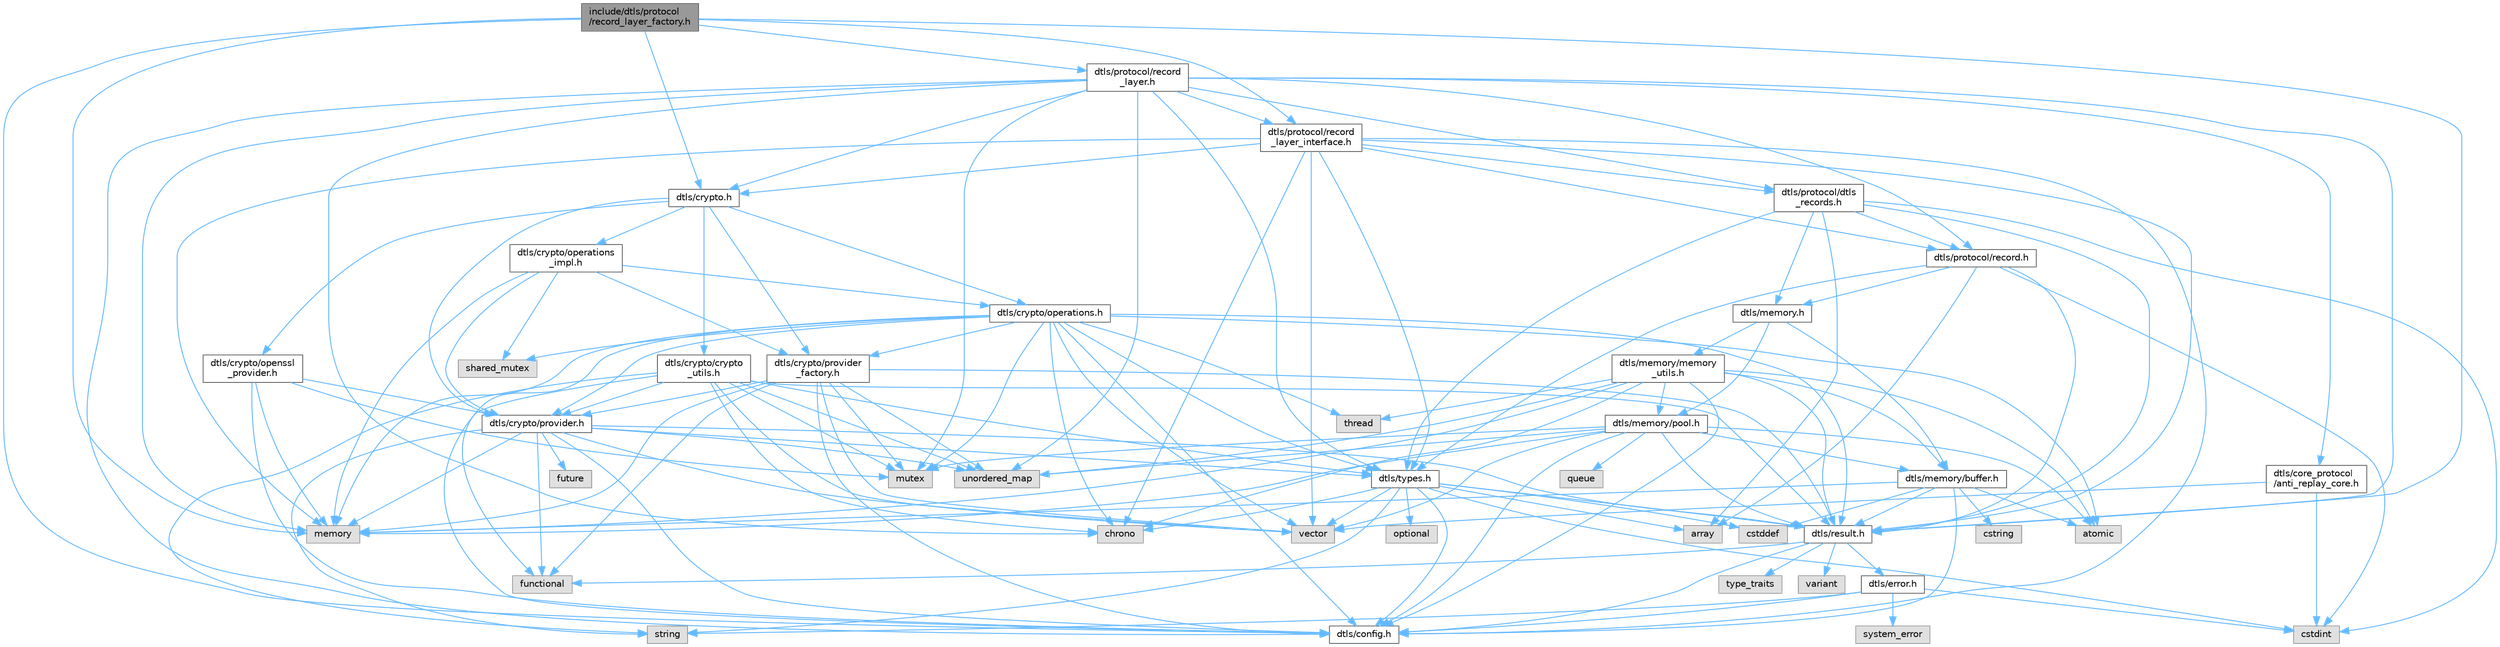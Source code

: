 digraph "include/dtls/protocol/record_layer_factory.h"
{
 // LATEX_PDF_SIZE
  bgcolor="transparent";
  edge [fontname=Helvetica,fontsize=10,labelfontname=Helvetica,labelfontsize=10];
  node [fontname=Helvetica,fontsize=10,shape=box,height=0.2,width=0.4];
  Node1 [id="Node000001",label="include/dtls/protocol\l/record_layer_factory.h",height=0.2,width=0.4,color="gray40", fillcolor="grey60", style="filled", fontcolor="black",tooltip=" "];
  Node1 -> Node2 [id="edge1_Node000001_Node000002",color="steelblue1",style="solid",tooltip=" "];
  Node2 [id="Node000002",label="dtls/config.h",height=0.2,width=0.4,color="grey40", fillcolor="white", style="filled",URL="$config_8h.html",tooltip=" "];
  Node1 -> Node3 [id="edge2_Node000001_Node000003",color="steelblue1",style="solid",tooltip=" "];
  Node3 [id="Node000003",label="dtls/result.h",height=0.2,width=0.4,color="grey40", fillcolor="white", style="filled",URL="$result_8h.html",tooltip=" "];
  Node3 -> Node2 [id="edge3_Node000003_Node000002",color="steelblue1",style="solid",tooltip=" "];
  Node3 -> Node4 [id="edge4_Node000003_Node000004",color="steelblue1",style="solid",tooltip=" "];
  Node4 [id="Node000004",label="dtls/error.h",height=0.2,width=0.4,color="grey40", fillcolor="white", style="filled",URL="$error_8h.html",tooltip=" "];
  Node4 -> Node2 [id="edge5_Node000004_Node000002",color="steelblue1",style="solid",tooltip=" "];
  Node4 -> Node5 [id="edge6_Node000004_Node000005",color="steelblue1",style="solid",tooltip=" "];
  Node5 [id="Node000005",label="system_error",height=0.2,width=0.4,color="grey60", fillcolor="#E0E0E0", style="filled",tooltip=" "];
  Node4 -> Node6 [id="edge7_Node000004_Node000006",color="steelblue1",style="solid",tooltip=" "];
  Node6 [id="Node000006",label="string",height=0.2,width=0.4,color="grey60", fillcolor="#E0E0E0", style="filled",tooltip=" "];
  Node4 -> Node7 [id="edge8_Node000004_Node000007",color="steelblue1",style="solid",tooltip=" "];
  Node7 [id="Node000007",label="cstdint",height=0.2,width=0.4,color="grey60", fillcolor="#E0E0E0", style="filled",tooltip=" "];
  Node3 -> Node8 [id="edge9_Node000003_Node000008",color="steelblue1",style="solid",tooltip=" "];
  Node8 [id="Node000008",label="variant",height=0.2,width=0.4,color="grey60", fillcolor="#E0E0E0", style="filled",tooltip=" "];
  Node3 -> Node9 [id="edge10_Node000003_Node000009",color="steelblue1",style="solid",tooltip=" "];
  Node9 [id="Node000009",label="functional",height=0.2,width=0.4,color="grey60", fillcolor="#E0E0E0", style="filled",tooltip=" "];
  Node3 -> Node10 [id="edge11_Node000003_Node000010",color="steelblue1",style="solid",tooltip=" "];
  Node10 [id="Node000010",label="type_traits",height=0.2,width=0.4,color="grey60", fillcolor="#E0E0E0", style="filled",tooltip=" "];
  Node1 -> Node11 [id="edge12_Node000001_Node000011",color="steelblue1",style="solid",tooltip=" "];
  Node11 [id="Node000011",label="dtls/protocol/record\l_layer_interface.h",height=0.2,width=0.4,color="grey40", fillcolor="white", style="filled",URL="$record__layer__interface_8h.html",tooltip=" "];
  Node11 -> Node2 [id="edge13_Node000011_Node000002",color="steelblue1",style="solid",tooltip=" "];
  Node11 -> Node12 [id="edge14_Node000011_Node000012",color="steelblue1",style="solid",tooltip=" "];
  Node12 [id="Node000012",label="dtls/types.h",height=0.2,width=0.4,color="grey40", fillcolor="white", style="filled",URL="$types_8h.html",tooltip="Core DTLS v1.3 Protocol Types and Constants."];
  Node12 -> Node2 [id="edge15_Node000012_Node000002",color="steelblue1",style="solid",tooltip=" "];
  Node12 -> Node3 [id="edge16_Node000012_Node000003",color="steelblue1",style="solid",tooltip=" "];
  Node12 -> Node7 [id="edge17_Node000012_Node000007",color="steelblue1",style="solid",tooltip=" "];
  Node12 -> Node13 [id="edge18_Node000012_Node000013",color="steelblue1",style="solid",tooltip=" "];
  Node13 [id="Node000013",label="cstddef",height=0.2,width=0.4,color="grey60", fillcolor="#E0E0E0", style="filled",tooltip=" "];
  Node12 -> Node14 [id="edge19_Node000012_Node000014",color="steelblue1",style="solid",tooltip=" "];
  Node14 [id="Node000014",label="array",height=0.2,width=0.4,color="grey60", fillcolor="#E0E0E0", style="filled",tooltip=" "];
  Node12 -> Node15 [id="edge20_Node000012_Node000015",color="steelblue1",style="solid",tooltip=" "];
  Node15 [id="Node000015",label="vector",height=0.2,width=0.4,color="grey60", fillcolor="#E0E0E0", style="filled",tooltip=" "];
  Node12 -> Node6 [id="edge21_Node000012_Node000006",color="steelblue1",style="solid",tooltip=" "];
  Node12 -> Node16 [id="edge22_Node000012_Node000016",color="steelblue1",style="solid",tooltip=" "];
  Node16 [id="Node000016",label="chrono",height=0.2,width=0.4,color="grey60", fillcolor="#E0E0E0", style="filled",tooltip=" "];
  Node12 -> Node17 [id="edge23_Node000012_Node000017",color="steelblue1",style="solid",tooltip=" "];
  Node17 [id="Node000017",label="optional",height=0.2,width=0.4,color="grey60", fillcolor="#E0E0E0", style="filled",tooltip=" "];
  Node11 -> Node3 [id="edge24_Node000011_Node000003",color="steelblue1",style="solid",tooltip=" "];
  Node11 -> Node18 [id="edge25_Node000011_Node000018",color="steelblue1",style="solid",tooltip=" "];
  Node18 [id="Node000018",label="dtls/protocol/record.h",height=0.2,width=0.4,color="grey40", fillcolor="white", style="filled",URL="$record_8h.html",tooltip=" "];
  Node18 -> Node12 [id="edge26_Node000018_Node000012",color="steelblue1",style="solid",tooltip=" "];
  Node18 -> Node3 [id="edge27_Node000018_Node000003",color="steelblue1",style="solid",tooltip=" "];
  Node18 -> Node19 [id="edge28_Node000018_Node000019",color="steelblue1",style="solid",tooltip=" "];
  Node19 [id="Node000019",label="dtls/memory.h",height=0.2,width=0.4,color="grey40", fillcolor="white", style="filled",URL="$memory_8h.html",tooltip=" "];
  Node19 -> Node20 [id="edge29_Node000019_Node000020",color="steelblue1",style="solid",tooltip=" "];
  Node20 [id="Node000020",label="dtls/memory/buffer.h",height=0.2,width=0.4,color="grey40", fillcolor="white", style="filled",URL="$buffer_8h.html",tooltip=" "];
  Node20 -> Node2 [id="edge30_Node000020_Node000002",color="steelblue1",style="solid",tooltip=" "];
  Node20 -> Node3 [id="edge31_Node000020_Node000003",color="steelblue1",style="solid",tooltip=" "];
  Node20 -> Node21 [id="edge32_Node000020_Node000021",color="steelblue1",style="solid",tooltip=" "];
  Node21 [id="Node000021",label="memory",height=0.2,width=0.4,color="grey60", fillcolor="#E0E0E0", style="filled",tooltip=" "];
  Node20 -> Node13 [id="edge33_Node000020_Node000013",color="steelblue1",style="solid",tooltip=" "];
  Node20 -> Node22 [id="edge34_Node000020_Node000022",color="steelblue1",style="solid",tooltip=" "];
  Node22 [id="Node000022",label="cstring",height=0.2,width=0.4,color="grey60", fillcolor="#E0E0E0", style="filled",tooltip=" "];
  Node20 -> Node23 [id="edge35_Node000020_Node000023",color="steelblue1",style="solid",tooltip=" "];
  Node23 [id="Node000023",label="atomic",height=0.2,width=0.4,color="grey60", fillcolor="#E0E0E0", style="filled",tooltip=" "];
  Node19 -> Node24 [id="edge36_Node000019_Node000024",color="steelblue1",style="solid",tooltip=" "];
  Node24 [id="Node000024",label="dtls/memory/pool.h",height=0.2,width=0.4,color="grey40", fillcolor="white", style="filled",URL="$pool_8h.html",tooltip=" "];
  Node24 -> Node2 [id="edge37_Node000024_Node000002",color="steelblue1",style="solid",tooltip=" "];
  Node24 -> Node3 [id="edge38_Node000024_Node000003",color="steelblue1",style="solid",tooltip=" "];
  Node24 -> Node20 [id="edge39_Node000024_Node000020",color="steelblue1",style="solid",tooltip=" "];
  Node24 -> Node21 [id="edge40_Node000024_Node000021",color="steelblue1",style="solid",tooltip=" "];
  Node24 -> Node25 [id="edge41_Node000024_Node000025",color="steelblue1",style="solid",tooltip=" "];
  Node25 [id="Node000025",label="queue",height=0.2,width=0.4,color="grey60", fillcolor="#E0E0E0", style="filled",tooltip=" "];
  Node24 -> Node26 [id="edge42_Node000024_Node000026",color="steelblue1",style="solid",tooltip=" "];
  Node26 [id="Node000026",label="mutex",height=0.2,width=0.4,color="grey60", fillcolor="#E0E0E0", style="filled",tooltip=" "];
  Node24 -> Node23 [id="edge43_Node000024_Node000023",color="steelblue1",style="solid",tooltip=" "];
  Node24 -> Node15 [id="edge44_Node000024_Node000015",color="steelblue1",style="solid",tooltip=" "];
  Node24 -> Node27 [id="edge45_Node000024_Node000027",color="steelblue1",style="solid",tooltip=" "];
  Node27 [id="Node000027",label="unordered_map",height=0.2,width=0.4,color="grey60", fillcolor="#E0E0E0", style="filled",tooltip=" "];
  Node19 -> Node28 [id="edge46_Node000019_Node000028",color="steelblue1",style="solid",tooltip=" "];
  Node28 [id="Node000028",label="dtls/memory/memory\l_utils.h",height=0.2,width=0.4,color="grey40", fillcolor="white", style="filled",URL="$memory__utils_8h.html",tooltip=" "];
  Node28 -> Node2 [id="edge47_Node000028_Node000002",color="steelblue1",style="solid",tooltip=" "];
  Node28 -> Node3 [id="edge48_Node000028_Node000003",color="steelblue1",style="solid",tooltip=" "];
  Node28 -> Node20 [id="edge49_Node000028_Node000020",color="steelblue1",style="solid",tooltip=" "];
  Node28 -> Node24 [id="edge50_Node000028_Node000024",color="steelblue1",style="solid",tooltip=" "];
  Node28 -> Node21 [id="edge51_Node000028_Node000021",color="steelblue1",style="solid",tooltip=" "];
  Node28 -> Node16 [id="edge52_Node000028_Node000016",color="steelblue1",style="solid",tooltip=" "];
  Node28 -> Node23 [id="edge53_Node000028_Node000023",color="steelblue1",style="solid",tooltip=" "];
  Node28 -> Node27 [id="edge54_Node000028_Node000027",color="steelblue1",style="solid",tooltip=" "];
  Node28 -> Node29 [id="edge55_Node000028_Node000029",color="steelblue1",style="solid",tooltip=" "];
  Node29 [id="Node000029",label="thread",height=0.2,width=0.4,color="grey60", fillcolor="#E0E0E0", style="filled",tooltip=" "];
  Node18 -> Node7 [id="edge56_Node000018_Node000007",color="steelblue1",style="solid",tooltip=" "];
  Node18 -> Node14 [id="edge57_Node000018_Node000014",color="steelblue1",style="solid",tooltip=" "];
  Node11 -> Node30 [id="edge58_Node000011_Node000030",color="steelblue1",style="solid",tooltip=" "];
  Node30 [id="Node000030",label="dtls/protocol/dtls\l_records.h",height=0.2,width=0.4,color="grey40", fillcolor="white", style="filled",URL="$dtls__records_8h.html",tooltip=" "];
  Node30 -> Node12 [id="edge59_Node000030_Node000012",color="steelblue1",style="solid",tooltip=" "];
  Node30 -> Node3 [id="edge60_Node000030_Node000003",color="steelblue1",style="solid",tooltip=" "];
  Node30 -> Node19 [id="edge61_Node000030_Node000019",color="steelblue1",style="solid",tooltip=" "];
  Node30 -> Node18 [id="edge62_Node000030_Node000018",color="steelblue1",style="solid",tooltip=" "];
  Node30 -> Node7 [id="edge63_Node000030_Node000007",color="steelblue1",style="solid",tooltip=" "];
  Node30 -> Node14 [id="edge64_Node000030_Node000014",color="steelblue1",style="solid",tooltip=" "];
  Node11 -> Node31 [id="edge65_Node000011_Node000031",color="steelblue1",style="solid",tooltip=" "];
  Node31 [id="Node000031",label="dtls/crypto.h",height=0.2,width=0.4,color="grey40", fillcolor="white", style="filled",URL="$crypto_8h.html",tooltip=" "];
  Node31 -> Node32 [id="edge66_Node000031_Node000032",color="steelblue1",style="solid",tooltip=" "];
  Node32 [id="Node000032",label="dtls/crypto/provider.h",height=0.2,width=0.4,color="grey40", fillcolor="white", style="filled",URL="$provider_8h.html",tooltip="DTLS v1.3 Cryptographic Provider Interface."];
  Node32 -> Node2 [id="edge67_Node000032_Node000002",color="steelblue1",style="solid",tooltip=" "];
  Node32 -> Node12 [id="edge68_Node000032_Node000012",color="steelblue1",style="solid",tooltip=" "];
  Node32 -> Node3 [id="edge69_Node000032_Node000003",color="steelblue1",style="solid",tooltip=" "];
  Node32 -> Node21 [id="edge70_Node000032_Node000021",color="steelblue1",style="solid",tooltip=" "];
  Node32 -> Node15 [id="edge71_Node000032_Node000015",color="steelblue1",style="solid",tooltip=" "];
  Node32 -> Node6 [id="edge72_Node000032_Node000006",color="steelblue1",style="solid",tooltip=" "];
  Node32 -> Node9 [id="edge73_Node000032_Node000009",color="steelblue1",style="solid",tooltip=" "];
  Node32 -> Node33 [id="edge74_Node000032_Node000033",color="steelblue1",style="solid",tooltip=" "];
  Node33 [id="Node000033",label="future",height=0.2,width=0.4,color="grey60", fillcolor="#E0E0E0", style="filled",tooltip=" "];
  Node32 -> Node27 [id="edge75_Node000032_Node000027",color="steelblue1",style="solid",tooltip=" "];
  Node31 -> Node34 [id="edge76_Node000031_Node000034",color="steelblue1",style="solid",tooltip=" "];
  Node34 [id="Node000034",label="dtls/crypto/provider\l_factory.h",height=0.2,width=0.4,color="grey40", fillcolor="white", style="filled",URL="$provider__factory_8h.html",tooltip=" "];
  Node34 -> Node2 [id="edge77_Node000034_Node000002",color="steelblue1",style="solid",tooltip=" "];
  Node34 -> Node32 [id="edge78_Node000034_Node000032",color="steelblue1",style="solid",tooltip=" "];
  Node34 -> Node3 [id="edge79_Node000034_Node000003",color="steelblue1",style="solid",tooltip=" "];
  Node34 -> Node21 [id="edge80_Node000034_Node000021",color="steelblue1",style="solid",tooltip=" "];
  Node34 -> Node15 [id="edge81_Node000034_Node000015",color="steelblue1",style="solid",tooltip=" "];
  Node34 -> Node9 [id="edge82_Node000034_Node000009",color="steelblue1",style="solid",tooltip=" "];
  Node34 -> Node27 [id="edge83_Node000034_Node000027",color="steelblue1",style="solid",tooltip=" "];
  Node34 -> Node26 [id="edge84_Node000034_Node000026",color="steelblue1",style="solid",tooltip=" "];
  Node31 -> Node35 [id="edge85_Node000031_Node000035",color="steelblue1",style="solid",tooltip=" "];
  Node35 [id="Node000035",label="dtls/crypto/openssl\l_provider.h",height=0.2,width=0.4,color="grey40", fillcolor="white", style="filled",URL="$openssl__provider_8h.html",tooltip=" "];
  Node35 -> Node2 [id="edge86_Node000035_Node000002",color="steelblue1",style="solid",tooltip=" "];
  Node35 -> Node32 [id="edge87_Node000035_Node000032",color="steelblue1",style="solid",tooltip=" "];
  Node35 -> Node21 [id="edge88_Node000035_Node000021",color="steelblue1",style="solid",tooltip=" "];
  Node35 -> Node26 [id="edge89_Node000035_Node000026",color="steelblue1",style="solid",tooltip=" "];
  Node31 -> Node36 [id="edge90_Node000031_Node000036",color="steelblue1",style="solid",tooltip=" "];
  Node36 [id="Node000036",label="dtls/crypto/crypto\l_utils.h",height=0.2,width=0.4,color="grey40", fillcolor="white", style="filled",URL="$crypto__utils_8h.html",tooltip=" "];
  Node36 -> Node2 [id="edge91_Node000036_Node000002",color="steelblue1",style="solid",tooltip=" "];
  Node36 -> Node12 [id="edge92_Node000036_Node000012",color="steelblue1",style="solid",tooltip=" "];
  Node36 -> Node3 [id="edge93_Node000036_Node000003",color="steelblue1",style="solid",tooltip=" "];
  Node36 -> Node32 [id="edge94_Node000036_Node000032",color="steelblue1",style="solid",tooltip=" "];
  Node36 -> Node15 [id="edge95_Node000036_Node000015",color="steelblue1",style="solid",tooltip=" "];
  Node36 -> Node6 [id="edge96_Node000036_Node000006",color="steelblue1",style="solid",tooltip=" "];
  Node36 -> Node16 [id="edge97_Node000036_Node000016",color="steelblue1",style="solid",tooltip=" "];
  Node36 -> Node26 [id="edge98_Node000036_Node000026",color="steelblue1",style="solid",tooltip=" "];
  Node36 -> Node27 [id="edge99_Node000036_Node000027",color="steelblue1",style="solid",tooltip=" "];
  Node31 -> Node37 [id="edge100_Node000031_Node000037",color="steelblue1",style="solid",tooltip=" "];
  Node37 [id="Node000037",label="dtls/crypto/operations.h",height=0.2,width=0.4,color="grey40", fillcolor="white", style="filled",URL="$operations_8h.html",tooltip=" "];
  Node37 -> Node2 [id="edge101_Node000037_Node000002",color="steelblue1",style="solid",tooltip=" "];
  Node37 -> Node12 [id="edge102_Node000037_Node000012",color="steelblue1",style="solid",tooltip=" "];
  Node37 -> Node3 [id="edge103_Node000037_Node000003",color="steelblue1",style="solid",tooltip=" "];
  Node37 -> Node32 [id="edge104_Node000037_Node000032",color="steelblue1",style="solid",tooltip=" "];
  Node37 -> Node34 [id="edge105_Node000037_Node000034",color="steelblue1",style="solid",tooltip=" "];
  Node37 -> Node21 [id="edge106_Node000037_Node000021",color="steelblue1",style="solid",tooltip=" "];
  Node37 -> Node15 [id="edge107_Node000037_Node000015",color="steelblue1",style="solid",tooltip=" "];
  Node37 -> Node9 [id="edge108_Node000037_Node000009",color="steelblue1",style="solid",tooltip=" "];
  Node37 -> Node38 [id="edge109_Node000037_Node000038",color="steelblue1",style="solid",tooltip=" "];
  Node38 [id="Node000038",label="shared_mutex",height=0.2,width=0.4,color="grey60", fillcolor="#E0E0E0", style="filled",tooltip=" "];
  Node37 -> Node23 [id="edge110_Node000037_Node000023",color="steelblue1",style="solid",tooltip=" "];
  Node37 -> Node29 [id="edge111_Node000037_Node000029",color="steelblue1",style="solid",tooltip=" "];
  Node37 -> Node26 [id="edge112_Node000037_Node000026",color="steelblue1",style="solid",tooltip=" "];
  Node37 -> Node16 [id="edge113_Node000037_Node000016",color="steelblue1",style="solid",tooltip=" "];
  Node31 -> Node39 [id="edge114_Node000031_Node000039",color="steelblue1",style="solid",tooltip=" "];
  Node39 [id="Node000039",label="dtls/crypto/operations\l_impl.h",height=0.2,width=0.4,color="grey40", fillcolor="white", style="filled",URL="$operations__impl_8h.html",tooltip=" "];
  Node39 -> Node37 [id="edge115_Node000039_Node000037",color="steelblue1",style="solid",tooltip=" "];
  Node39 -> Node32 [id="edge116_Node000039_Node000032",color="steelblue1",style="solid",tooltip=" "];
  Node39 -> Node34 [id="edge117_Node000039_Node000034",color="steelblue1",style="solid",tooltip=" "];
  Node39 -> Node21 [id="edge118_Node000039_Node000021",color="steelblue1",style="solid",tooltip=" "];
  Node39 -> Node38 [id="edge119_Node000039_Node000038",color="steelblue1",style="solid",tooltip=" "];
  Node11 -> Node21 [id="edge120_Node000011_Node000021",color="steelblue1",style="solid",tooltip=" "];
  Node11 -> Node15 [id="edge121_Node000011_Node000015",color="steelblue1",style="solid",tooltip=" "];
  Node11 -> Node16 [id="edge122_Node000011_Node000016",color="steelblue1",style="solid",tooltip=" "];
  Node1 -> Node40 [id="edge123_Node000001_Node000040",color="steelblue1",style="solid",tooltip=" "];
  Node40 [id="Node000040",label="dtls/protocol/record\l_layer.h",height=0.2,width=0.4,color="grey40", fillcolor="white", style="filled",URL="$record__layer_8h.html",tooltip=" "];
  Node40 -> Node2 [id="edge124_Node000040_Node000002",color="steelblue1",style="solid",tooltip=" "];
  Node40 -> Node12 [id="edge125_Node000040_Node000012",color="steelblue1",style="solid",tooltip=" "];
  Node40 -> Node3 [id="edge126_Node000040_Node000003",color="steelblue1",style="solid",tooltip=" "];
  Node40 -> Node18 [id="edge127_Node000040_Node000018",color="steelblue1",style="solid",tooltip=" "];
  Node40 -> Node30 [id="edge128_Node000040_Node000030",color="steelblue1",style="solid",tooltip=" "];
  Node40 -> Node11 [id="edge129_Node000040_Node000011",color="steelblue1",style="solid",tooltip=" "];
  Node40 -> Node41 [id="edge130_Node000040_Node000041",color="steelblue1",style="solid",tooltip=" "];
  Node41 [id="Node000041",label="dtls/core_protocol\l/anti_replay_core.h",height=0.2,width=0.4,color="grey40", fillcolor="white", style="filled",URL="$anti__replay__core_8h.html",tooltip=" "];
  Node41 -> Node7 [id="edge131_Node000041_Node000007",color="steelblue1",style="solid",tooltip=" "];
  Node41 -> Node15 [id="edge132_Node000041_Node000015",color="steelblue1",style="solid",tooltip=" "];
  Node40 -> Node31 [id="edge133_Node000040_Node000031",color="steelblue1",style="solid",tooltip=" "];
  Node40 -> Node21 [id="edge134_Node000040_Node000021",color="steelblue1",style="solid",tooltip=" "];
  Node40 -> Node26 [id="edge135_Node000040_Node000026",color="steelblue1",style="solid",tooltip=" "];
  Node40 -> Node27 [id="edge136_Node000040_Node000027",color="steelblue1",style="solid",tooltip=" "];
  Node40 -> Node16 [id="edge137_Node000040_Node000016",color="steelblue1",style="solid",tooltip=" "];
  Node1 -> Node31 [id="edge138_Node000001_Node000031",color="steelblue1",style="solid",tooltip=" "];
  Node1 -> Node21 [id="edge139_Node000001_Node000021",color="steelblue1",style="solid",tooltip=" "];
}
